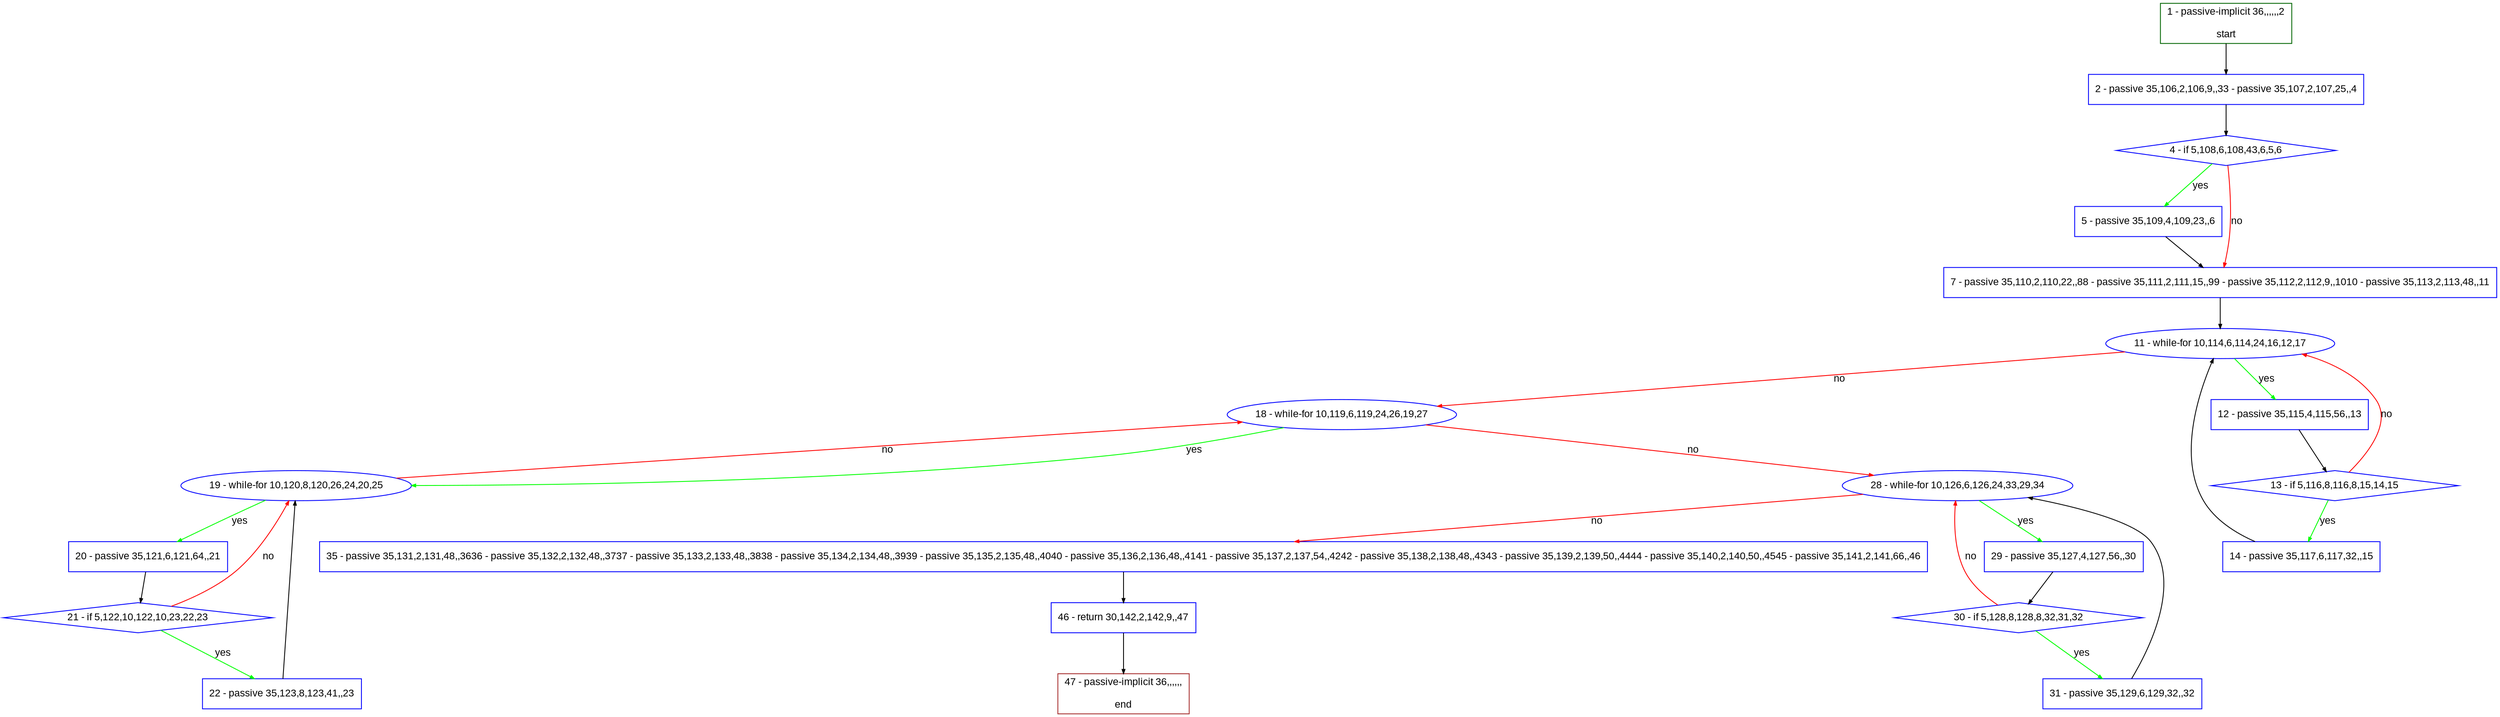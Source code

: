 digraph "" {
  graph [pack="true", label="", fontsize="12", packmode="clust", fontname="Arial", fillcolor="#FFFFCC", bgcolor="white", style="rounded,filled", compound="true"];
  node [node_initialized="no", label="", color="grey", fontsize="12", fillcolor="white", fontname="Arial", style="filled", shape="rectangle", compound="true", fixedsize="false"];
  edge [fontcolor="black", arrowhead="normal", arrowtail="none", arrowsize="0.5", ltail="", label="", color="black", fontsize="12", lhead="", fontname="Arial", dir="forward", compound="true"];
  __N1 [label="2 - passive 35,106,2,106,9,,33 - passive 35,107,2,107,25,,4", color="#0000ff", fillcolor="#ffffff", style="filled", shape="box"];
  __N2 [label="1 - passive-implicit 36,,,,,,2\n\nstart", color="#006400", fillcolor="#ffffff", style="filled", shape="box"];
  __N3 [label="4 - if 5,108,6,108,43,6,5,6", color="#0000ff", fillcolor="#ffffff", style="filled", shape="diamond"];
  __N4 [label="5 - passive 35,109,4,109,23,,6", color="#0000ff", fillcolor="#ffffff", style="filled", shape="box"];
  __N5 [label="7 - passive 35,110,2,110,22,,88 - passive 35,111,2,111,15,,99 - passive 35,112,2,112,9,,1010 - passive 35,113,2,113,48,,11", color="#0000ff", fillcolor="#ffffff", style="filled", shape="box"];
  __N6 [label="11 - while-for 10,114,6,114,24,16,12,17", color="#0000ff", fillcolor="#ffffff", style="filled", shape="oval"];
  __N7 [label="12 - passive 35,115,4,115,56,,13", color="#0000ff", fillcolor="#ffffff", style="filled", shape="box"];
  __N8 [label="18 - while-for 10,119,6,119,24,26,19,27", color="#0000ff", fillcolor="#ffffff", style="filled", shape="oval"];
  __N9 [label="13 - if 5,116,8,116,8,15,14,15", color="#0000ff", fillcolor="#ffffff", style="filled", shape="diamond"];
  __N10 [label="14 - passive 35,117,6,117,32,,15", color="#0000ff", fillcolor="#ffffff", style="filled", shape="box"];
  __N11 [label="19 - while-for 10,120,8,120,26,24,20,25", color="#0000ff", fillcolor="#ffffff", style="filled", shape="oval"];
  __N12 [label="28 - while-for 10,126,6,126,24,33,29,34", color="#0000ff", fillcolor="#ffffff", style="filled", shape="oval"];
  __N13 [label="20 - passive 35,121,6,121,64,,21", color="#0000ff", fillcolor="#ffffff", style="filled", shape="box"];
  __N14 [label="21 - if 5,122,10,122,10,23,22,23", color="#0000ff", fillcolor="#ffffff", style="filled", shape="diamond"];
  __N15 [label="22 - passive 35,123,8,123,41,,23", color="#0000ff", fillcolor="#ffffff", style="filled", shape="box"];
  __N16 [label="29 - passive 35,127,4,127,56,,30", color="#0000ff", fillcolor="#ffffff", style="filled", shape="box"];
  __N17 [label="35 - passive 35,131,2,131,48,,3636 - passive 35,132,2,132,48,,3737 - passive 35,133,2,133,48,,3838 - passive 35,134,2,134,48,,3939 - passive 35,135,2,135,48,,4040 - passive 35,136,2,136,48,,4141 - passive 35,137,2,137,54,,4242 - passive 35,138,2,138,48,,4343 - passive 35,139,2,139,50,,4444 - passive 35,140,2,140,50,,4545 - passive 35,141,2,141,66,,46", color="#0000ff", fillcolor="#ffffff", style="filled", shape="box"];
  __N18 [label="30 - if 5,128,8,128,8,32,31,32", color="#0000ff", fillcolor="#ffffff", style="filled", shape="diamond"];
  __N19 [label="31 - passive 35,129,6,129,32,,32", color="#0000ff", fillcolor="#ffffff", style="filled", shape="box"];
  __N20 [label="46 - return 30,142,2,142,9,,47", color="#0000ff", fillcolor="#ffffff", style="filled", shape="box"];
  __N21 [label="47 - passive-implicit 36,,,,,,\n\nend", color="#a52a2a", fillcolor="#ffffff", style="filled", shape="box"];
  __N2 -> __N1 [arrowhead="normal", arrowtail="none", color="#000000", label="", dir="forward"];
  __N1 -> __N3 [arrowhead="normal", arrowtail="none", color="#000000", label="", dir="forward"];
  __N3 -> __N4 [arrowhead="normal", arrowtail="none", color="#00ff00", label="yes", dir="forward"];
  __N3 -> __N5 [arrowhead="normal", arrowtail="none", color="#ff0000", label="no", dir="forward"];
  __N4 -> __N5 [arrowhead="normal", arrowtail="none", color="#000000", label="", dir="forward"];
  __N5 -> __N6 [arrowhead="normal", arrowtail="none", color="#000000", label="", dir="forward"];
  __N6 -> __N7 [arrowhead="normal", arrowtail="none", color="#00ff00", label="yes", dir="forward"];
  __N6 -> __N8 [arrowhead="normal", arrowtail="none", color="#ff0000", label="no", dir="forward"];
  __N7 -> __N9 [arrowhead="normal", arrowtail="none", color="#000000", label="", dir="forward"];
  __N9 -> __N6 [arrowhead="normal", arrowtail="none", color="#ff0000", label="no", dir="forward"];
  __N9 -> __N10 [arrowhead="normal", arrowtail="none", color="#00ff00", label="yes", dir="forward"];
  __N10 -> __N6 [arrowhead="normal", arrowtail="none", color="#000000", label="", dir="forward"];
  __N8 -> __N11 [arrowhead="normal", arrowtail="none", color="#00ff00", label="yes", dir="forward"];
  __N11 -> __N8 [arrowhead="normal", arrowtail="none", color="#ff0000", label="no", dir="forward"];
  __N8 -> __N12 [arrowhead="normal", arrowtail="none", color="#ff0000", label="no", dir="forward"];
  __N11 -> __N13 [arrowhead="normal", arrowtail="none", color="#00ff00", label="yes", dir="forward"];
  __N13 -> __N14 [arrowhead="normal", arrowtail="none", color="#000000", label="", dir="forward"];
  __N14 -> __N11 [arrowhead="normal", arrowtail="none", color="#ff0000", label="no", dir="forward"];
  __N14 -> __N15 [arrowhead="normal", arrowtail="none", color="#00ff00", label="yes", dir="forward"];
  __N15 -> __N11 [arrowhead="normal", arrowtail="none", color="#000000", label="", dir="forward"];
  __N12 -> __N16 [arrowhead="normal", arrowtail="none", color="#00ff00", label="yes", dir="forward"];
  __N12 -> __N17 [arrowhead="normal", arrowtail="none", color="#ff0000", label="no", dir="forward"];
  __N16 -> __N18 [arrowhead="normal", arrowtail="none", color="#000000", label="", dir="forward"];
  __N18 -> __N12 [arrowhead="normal", arrowtail="none", color="#ff0000", label="no", dir="forward"];
  __N18 -> __N19 [arrowhead="normal", arrowtail="none", color="#00ff00", label="yes", dir="forward"];
  __N19 -> __N12 [arrowhead="normal", arrowtail="none", color="#000000", label="", dir="forward"];
  __N17 -> __N20 [arrowhead="normal", arrowtail="none", color="#000000", label="", dir="forward"];
  __N20 -> __N21 [arrowhead="normal", arrowtail="none", color="#000000", label="", dir="forward"];
}
